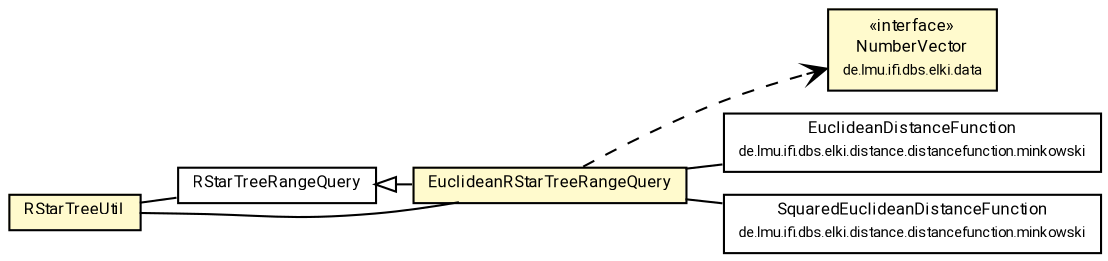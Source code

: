 #!/usr/local/bin/dot
#
# Class diagram 
# Generated by UMLGraph version R5_7_2-60-g0e99a6 (http://www.spinellis.gr/umlgraph/)
#

digraph G {
	graph [fontnames="svg"]
	edge [fontname="Roboto",fontsize=7,labelfontname="Roboto",labelfontsize=7,color="black"];
	node [fontname="Roboto",fontcolor="black",fontsize=8,shape=plaintext,margin=0,width=0,height=0];
	nodesep=0.15;
	ranksep=0.25;
	rankdir=LR;
	// de.lmu.ifi.dbs.elki.data.NumberVector
	c3929927 [label=<<table title="de.lmu.ifi.dbs.elki.data.NumberVector" border="0" cellborder="1" cellspacing="0" cellpadding="2" bgcolor="LemonChiffon" href="../../../../../data/NumberVector.html" target="_parent">
		<tr><td><table border="0" cellspacing="0" cellpadding="1">
		<tr><td align="center" balign="center"> &#171;interface&#187; </td></tr>
		<tr><td align="center" balign="center"> <font face="Roboto">NumberVector</font> </td></tr>
		<tr><td align="center" balign="center"> <font face="Roboto" point-size="7.0">de.lmu.ifi.dbs.elki.data</font> </td></tr>
		</table></td></tr>
		</table>>, URL="../../../../../data/NumberVector.html"];
	// de.lmu.ifi.dbs.elki.distance.distancefunction.minkowski.EuclideanDistanceFunction
	c3930225 [label=<<table title="de.lmu.ifi.dbs.elki.distance.distancefunction.minkowski.EuclideanDistanceFunction" border="0" cellborder="1" cellspacing="0" cellpadding="2" href="../../../../../distance/distancefunction/minkowski/EuclideanDistanceFunction.html" target="_parent">
		<tr><td><table border="0" cellspacing="0" cellpadding="1">
		<tr><td align="center" balign="center"> <font face="Roboto">EuclideanDistanceFunction</font> </td></tr>
		<tr><td align="center" balign="center"> <font face="Roboto" point-size="7.0">de.lmu.ifi.dbs.elki.distance.distancefunction.minkowski</font> </td></tr>
		</table></td></tr>
		</table>>, URL="../../../../../distance/distancefunction/minkowski/EuclideanDistanceFunction.html"];
	// de.lmu.ifi.dbs.elki.distance.distancefunction.minkowski.SquaredEuclideanDistanceFunction
	c3930251 [label=<<table title="de.lmu.ifi.dbs.elki.distance.distancefunction.minkowski.SquaredEuclideanDistanceFunction" border="0" cellborder="1" cellspacing="0" cellpadding="2" href="../../../../../distance/distancefunction/minkowski/SquaredEuclideanDistanceFunction.html" target="_parent">
		<tr><td><table border="0" cellspacing="0" cellpadding="1">
		<tr><td align="center" balign="center"> <font face="Roboto">SquaredEuclideanDistanceFunction</font> </td></tr>
		<tr><td align="center" balign="center"> <font face="Roboto" point-size="7.0">de.lmu.ifi.dbs.elki.distance.distancefunction.minkowski</font> </td></tr>
		</table></td></tr>
		</table>>, URL="../../../../../distance/distancefunction/minkowski/SquaredEuclideanDistanceFunction.html"];
	// de.lmu.ifi.dbs.elki.index.tree.spatial.rstarvariants.query.RStarTreeUtil
	c3931275 [label=<<table title="de.lmu.ifi.dbs.elki.index.tree.spatial.rstarvariants.query.RStarTreeUtil" border="0" cellborder="1" cellspacing="0" cellpadding="2" bgcolor="LemonChiffon" href="RStarTreeUtil.html" target="_parent">
		<tr><td><table border="0" cellspacing="0" cellpadding="1">
		<tr><td align="center" balign="center"> <font face="Roboto">RStarTreeUtil</font> </td></tr>
		</table></td></tr>
		</table>>, URL="RStarTreeUtil.html"];
	// de.lmu.ifi.dbs.elki.index.tree.spatial.rstarvariants.query.RStarTreeRangeQuery<O extends de.lmu.ifi.dbs.elki.data.spatial.SpatialComparable>
	c3931278 [label=<<table title="de.lmu.ifi.dbs.elki.index.tree.spatial.rstarvariants.query.RStarTreeRangeQuery" border="0" cellborder="1" cellspacing="0" cellpadding="2" href="RStarTreeRangeQuery.html" target="_parent">
		<tr><td><table border="0" cellspacing="0" cellpadding="1">
		<tr><td align="center" balign="center"> <font face="Roboto">RStarTreeRangeQuery</font> </td></tr>
		</table></td></tr>
		</table>>, URL="RStarTreeRangeQuery.html"];
	// de.lmu.ifi.dbs.elki.index.tree.spatial.rstarvariants.query.EuclideanRStarTreeRangeQuery<O extends de.lmu.ifi.dbs.elki.data.NumberVector>
	c3931280 [label=<<table title="de.lmu.ifi.dbs.elki.index.tree.spatial.rstarvariants.query.EuclideanRStarTreeRangeQuery" border="0" cellborder="1" cellspacing="0" cellpadding="2" bgcolor="lemonChiffon" href="EuclideanRStarTreeRangeQuery.html" target="_parent">
		<tr><td><table border="0" cellspacing="0" cellpadding="1">
		<tr><td align="center" balign="center"> <font face="Roboto">EuclideanRStarTreeRangeQuery</font> </td></tr>
		</table></td></tr>
		</table>>, URL="EuclideanRStarTreeRangeQuery.html"];
	// de.lmu.ifi.dbs.elki.index.tree.spatial.rstarvariants.query.RStarTreeUtil assoc de.lmu.ifi.dbs.elki.index.tree.spatial.rstarvariants.query.EuclideanRStarTreeRangeQuery<O extends de.lmu.ifi.dbs.elki.data.NumberVector>
	c3931275 -> c3931280 [arrowhead=none,weight=2];
	// de.lmu.ifi.dbs.elki.index.tree.spatial.rstarvariants.query.RStarTreeUtil assoc de.lmu.ifi.dbs.elki.index.tree.spatial.rstarvariants.query.RStarTreeRangeQuery<O extends de.lmu.ifi.dbs.elki.data.spatial.SpatialComparable>
	c3931275 -> c3931278 [arrowhead=none,weight=2];
	// de.lmu.ifi.dbs.elki.index.tree.spatial.rstarvariants.query.EuclideanRStarTreeRangeQuery<O extends de.lmu.ifi.dbs.elki.data.NumberVector> extends de.lmu.ifi.dbs.elki.index.tree.spatial.rstarvariants.query.RStarTreeRangeQuery<O extends de.lmu.ifi.dbs.elki.data.spatial.SpatialComparable>
	c3931278 -> c3931280 [arrowtail=empty,dir=back,weight=10];
	// de.lmu.ifi.dbs.elki.index.tree.spatial.rstarvariants.query.EuclideanRStarTreeRangeQuery<O extends de.lmu.ifi.dbs.elki.data.NumberVector> assoc de.lmu.ifi.dbs.elki.distance.distancefunction.minkowski.EuclideanDistanceFunction
	c3931280 -> c3930225 [arrowhead=none,weight=2];
	// de.lmu.ifi.dbs.elki.index.tree.spatial.rstarvariants.query.EuclideanRStarTreeRangeQuery<O extends de.lmu.ifi.dbs.elki.data.NumberVector> assoc de.lmu.ifi.dbs.elki.distance.distancefunction.minkowski.SquaredEuclideanDistanceFunction
	c3931280 -> c3930251 [arrowhead=none,weight=2];
	// de.lmu.ifi.dbs.elki.index.tree.spatial.rstarvariants.query.EuclideanRStarTreeRangeQuery<O extends de.lmu.ifi.dbs.elki.data.NumberVector> depend de.lmu.ifi.dbs.elki.data.NumberVector
	c3931280 -> c3929927 [arrowhead=open,style=dashed,weight=0];
}

